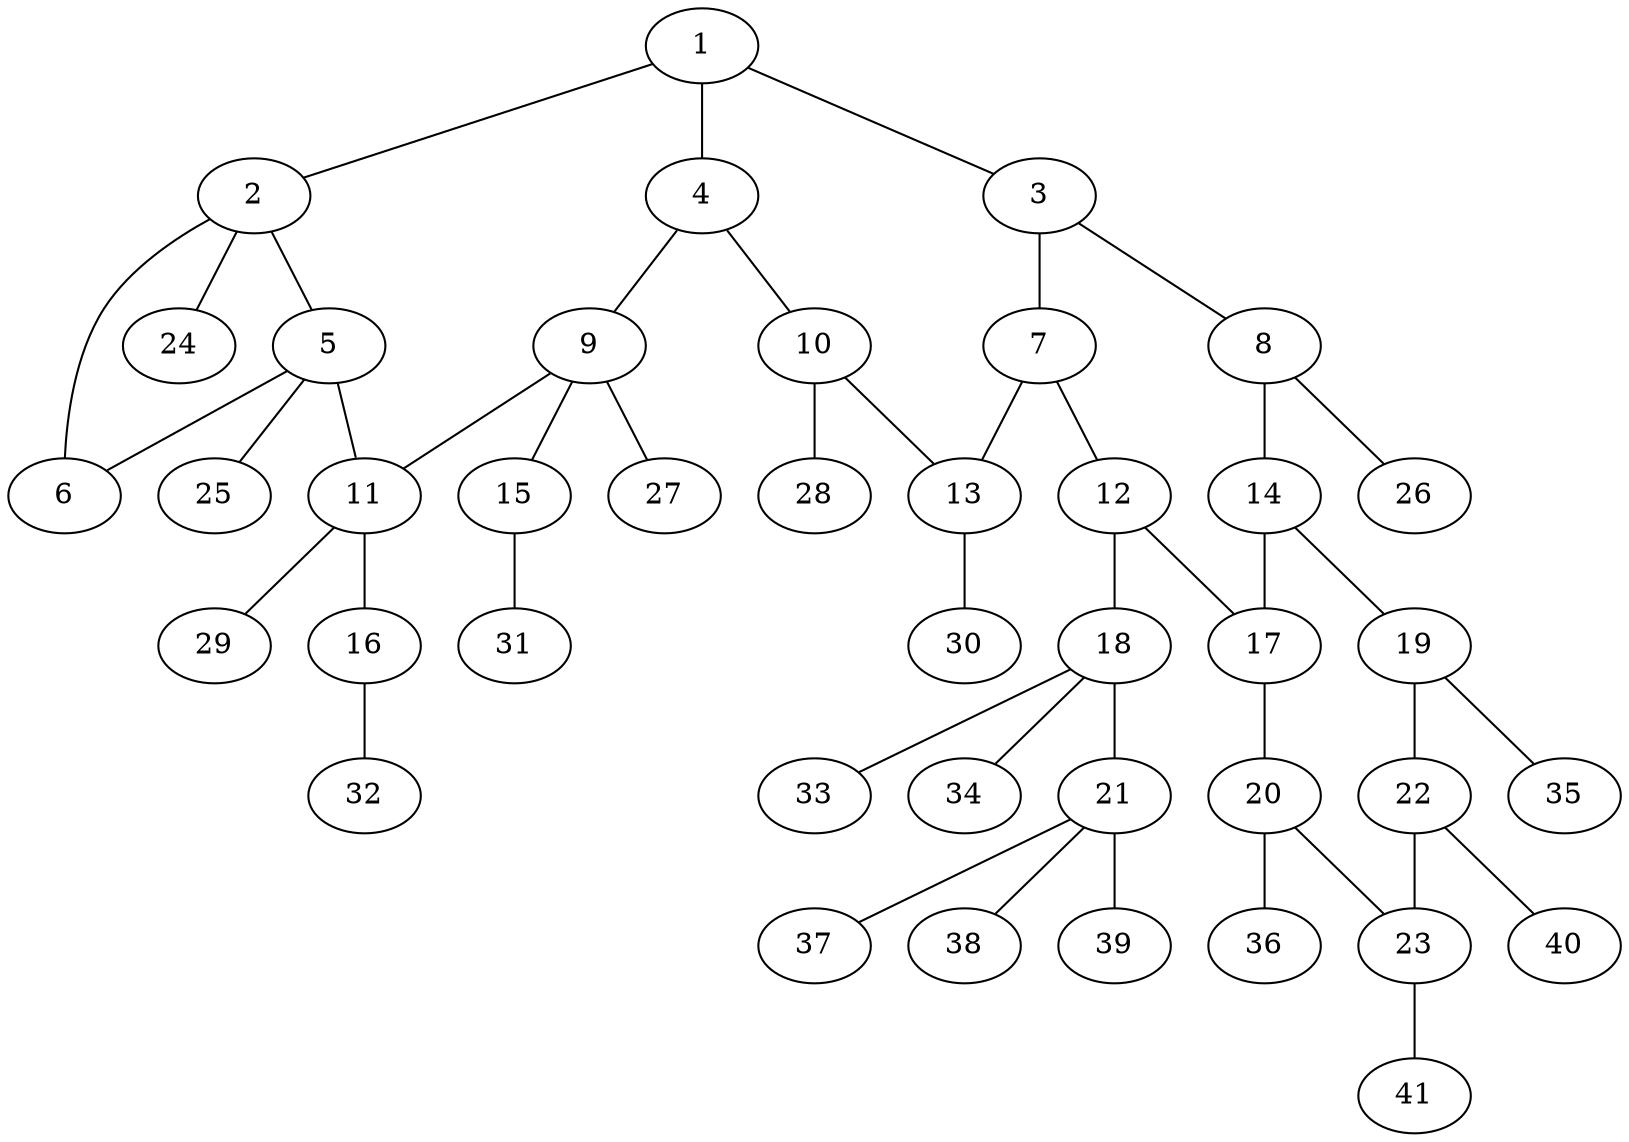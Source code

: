 graph molecule_476 {
	1	 [chem=C];
	2	 [chem=C];
	1 -- 2	 [valence=1];
	3	 [chem=C];
	1 -- 3	 [valence=1];
	4	 [chem=C];
	1 -- 4	 [valence=2];
	5	 [chem=C];
	2 -- 5	 [valence=1];
	6	 [chem=O];
	2 -- 6	 [valence=1];
	24	 [chem=H];
	2 -- 24	 [valence=1];
	7	 [chem=C];
	3 -- 7	 [valence=2];
	8	 [chem=C];
	3 -- 8	 [valence=1];
	9	 [chem=C];
	4 -- 9	 [valence=1];
	10	 [chem=C];
	4 -- 10	 [valence=1];
	5 -- 6	 [valence=1];
	11	 [chem=C];
	5 -- 11	 [valence=1];
	25	 [chem=H];
	5 -- 25	 [valence=1];
	12	 [chem=C];
	7 -- 12	 [valence=1];
	13	 [chem=C];
	7 -- 13	 [valence=1];
	14	 [chem=C];
	8 -- 14	 [valence=2];
	26	 [chem=H];
	8 -- 26	 [valence=1];
	9 -- 11	 [valence=1];
	15	 [chem=O];
	9 -- 15	 [valence=1];
	27	 [chem=H];
	9 -- 27	 [valence=1];
	10 -- 13	 [valence=2];
	28	 [chem=H];
	10 -- 28	 [valence=1];
	16	 [chem=O];
	11 -- 16	 [valence=1];
	29	 [chem=H];
	11 -- 29	 [valence=1];
	17	 [chem=C];
	12 -- 17	 [valence=2];
	18	 [chem=C];
	12 -- 18	 [valence=1];
	30	 [chem=H];
	13 -- 30	 [valence=1];
	14 -- 17	 [valence=1];
	19	 [chem=C];
	14 -- 19	 [valence=1];
	31	 [chem=H];
	15 -- 31	 [valence=1];
	32	 [chem=H];
	16 -- 32	 [valence=1];
	20	 [chem=C];
	17 -- 20	 [valence=1];
	21	 [chem=C];
	18 -- 21	 [valence=1];
	33	 [chem=H];
	18 -- 33	 [valence=1];
	34	 [chem=H];
	18 -- 34	 [valence=1];
	22	 [chem=C];
	19 -- 22	 [valence=2];
	35	 [chem=H];
	19 -- 35	 [valence=1];
	23	 [chem=C];
	20 -- 23	 [valence=2];
	36	 [chem=H];
	20 -- 36	 [valence=1];
	37	 [chem=H];
	21 -- 37	 [valence=1];
	38	 [chem=H];
	21 -- 38	 [valence=1];
	39	 [chem=H];
	21 -- 39	 [valence=1];
	22 -- 23	 [valence=1];
	40	 [chem=H];
	22 -- 40	 [valence=1];
	41	 [chem=H];
	23 -- 41	 [valence=1];
}
